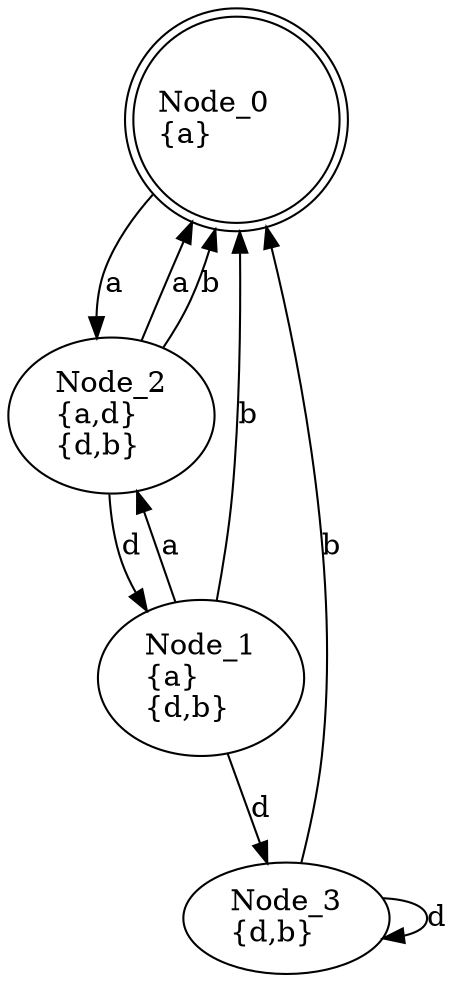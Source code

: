digraph {

Node_0[shape=doublecircle,label="Node_0\l{a}\l"];
Node_0 -> Node_2[label="a"];
Node_2[label="Node_2\l{a,d}\l{d,b}\l"];
Node_2 -> Node_0[label="a"];
Node_2 -> Node_1[label="d"];
Node_2 -> Node_0[label="b"];
Node_1[label="Node_1\l{a}\l{d,b}\l"];
Node_1 -> Node_2[label="a"];
Node_1 -> Node_3[label="d"];
Node_1 -> Node_0[label="b"];
Node_3[label="Node_3\l{d,b}\l"];
Node_3 -> Node_3[label="d"];
Node_3 -> Node_0[label="b"];

}

